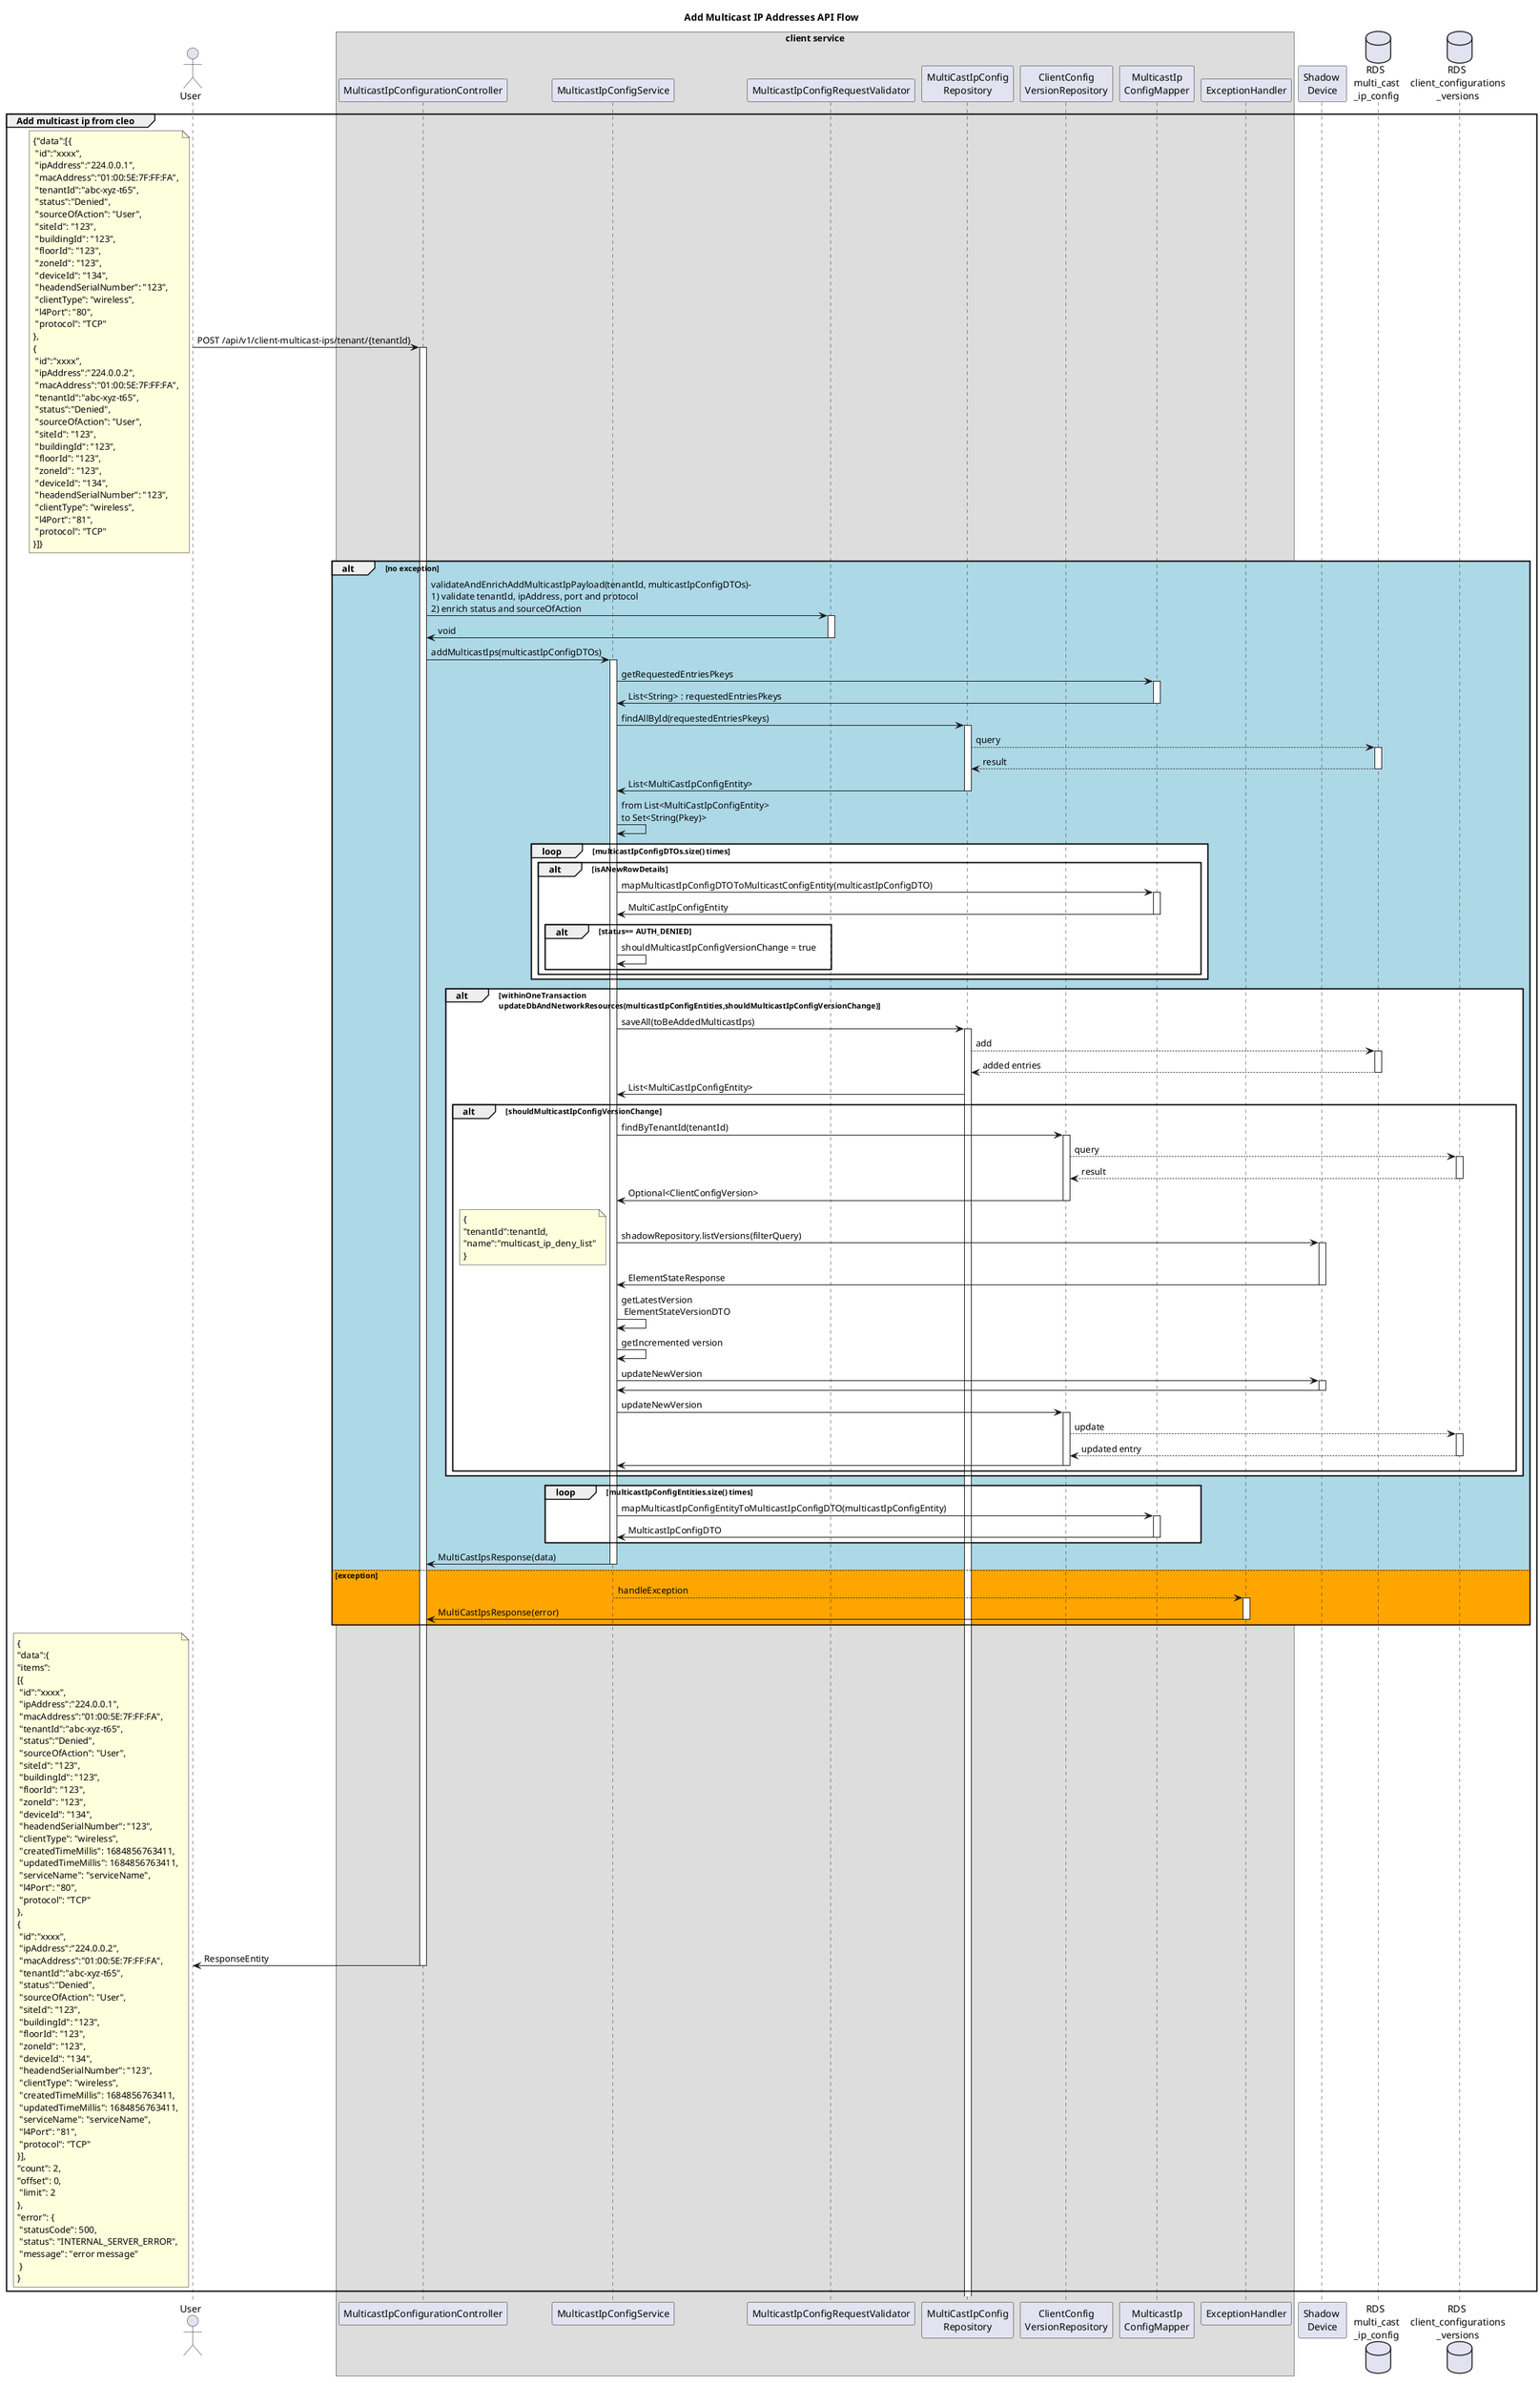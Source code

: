 @startuml

title Add Multicast IP Addresses API Flow

actor "User" as user
box "client service"
participant "MulticastIpConfigurationController" as mcc
participant "MulticastIpConfigService" as mcs
participant "MulticastIpConfigRequestValidator" as mcv
participant "MultiCastIpConfig\nRepository" as mcr
participant "ClientConfig\nVersionRepository" as cvr
participant "MulticastIp\nConfigMapper" as mcm
participant "ExceptionHandler" as eh
end box
participant "Shadow \nDevice" as sd
database "RDS \nmulti_cast\n_ip_config" as table
database "RDS \nclient_configurations\n_versions" as table2

group Add multicast ip from cleo
	user -> mcc ++: POST /api/v1/client-multicast-ips/tenant/{tenantId}
	note left: {"data":[{\n "id":"xxxx",\n "ipAddress":"224.0.0.1",\n "macAddress":"01:00:5E:7F:FF:FA",\n "tenantId":"abc-xyz-t65",\n "status":"Denied",\n "sourceOfAction": "User",\n "siteId": "123",\n "buildingId": "123",\n "floorId": "123",\n "zoneId": "123",\n "deviceId": "134",\n "headendSerialNumber": "123",\n "clientType": "wireless",\n "l4Port": "80",\n "protocol": "TCP"\n},\n{\n "id":"xxxx",\n "ipAddress":"224.0.0.2",\n "macAddress":"01:00:5E:7F:FF:FA",\n "tenantId":"abc-xyz-t65",\n "status":"Denied",\n "sourceOfAction": "User",\n "siteId": "123",\n "buildingId": "123",\n "floorId": "123",\n "zoneId": "123",\n "deviceId": "134",\n "headendSerialNumber": "123",\n "clientType": "wireless",\n "l4Port": "81",\n "protocol": "TCP"\n}]}
	alt #LightBlue no exception
	    mcc -> mcv ++: validateAndEnrichAddMulticastIpPayload(tenantId, multicastIpConfigDTOs)-\n1) validate tenantId, ipAddress, port and protocol\n2) enrich status and sourceOfAction
	    mcv -> mcc --: void
	    mcc -> mcs ++: addMulticastIps(multicastIpConfigDTOs)
	    mcs -> mcm ++: getRequestedEntriesPkeys
	    mcm -> mcs --: List<String> : requestedEntriesPkeys
	    mcs -> mcr ++ : findAllById(requestedEntriesPkeys)
	    mcr --> table ++: query
	    table --> mcr --: result
	    mcr -> mcs -- : List<MultiCastIpConfigEntity>
      mcs -> mcs : from List<MultiCastIpConfigEntity>\nto Set<String(Pkey)>
      loop #White multicastIpConfigDTOs.size() times
        alt isANewRowDetails
          mcs -> mcm ++: mapMulticastIpConfigDTOToMulticastConfigEntity(multicastIpConfigDTO)
          mcm -> mcs --: MultiCastIpConfigEntity
          alt status== AUTH_DENIED
            mcs-> mcs : shouldMulticastIpConfigVersionChange = true
          end
        end
      end
    alt #White withinOneTransaction\nupdateDbAndNetworkResources(multicastIpConfigEntities,shouldMulticastIpConfigVersionChange)
      mcs -> mcr ++:saveAll(toBeAddedMulticastIps)
      mcr --> table ++: add
      table --> mcr --: added entries
      mcr -> mcs : List<MultiCastIpConfigEntity>
      alt shouldMulticastIpConfigVersionChange
        mcs -> cvr ++: findByTenantId(tenantId)
        cvr --> table2 ++: query
        table2 --> cvr --: result
        cvr -> mcs --: Optional<ClientConfigVersion>
        mcs -> sd ++: shadowRepository.listVersions(filterQuery)
        note left: {\n"tenantId":tenantId,\n"name":"multicast_ip_deny_list"\n}
        sd -> mcs --: ElementStateResponse
        mcs -> mcs : getLatestVersion\n ElementStateVersionDTO
        mcs -> mcs : getIncremented version
        mcs -> sd ++: updateNewVersion
        sd -> mcs --:
        mcs -> cvr ++: updateNewVersion
        cvr --> table2 ++: update
        table2 --> cvr --: updated entry
        cvr -> mcs --:
      end
    end
    loop #White multicastIpConfigEntities.size() times
      mcs -> mcm ++: mapMulticastIpConfigEntityToMulticastIpConfigDTO(multicastIpConfigEntity)
      mcm -> mcs --: MulticastIpConfigDTO
    end
    mcs -> mcc --: MultiCastIpsResponse(data)
	else #Orange exception
    mcs --> eh ++: handleException
    eh -> mcc --: MultiCastIpsResponse(error)
  end
  mcc -> user --: ResponseEntity
	note left: {\n"data":{\n"items":\n[{\n "id":"xxxx", \n "ipAddress":"224.0.0.1",\n "macAddress":"01:00:5E:7F:FF:FA",\n "tenantId":"abc-xyz-t65",\n "status":"Denied",\n "sourceOfAction": "User",\n "siteId": "123",\n "buildingId": "123",\n "floorId": "123",\n "zoneId": "123",\n "deviceId": "134",\n "headendSerialNumber": "123",\n "clientType": "wireless",\n "createdTimeMillis": 1684856763411,\n "updatedTimeMillis": 1684856763411,\n "serviceName": "serviceName",\n "l4Port": "80",\n "protocol": "TCP"\n},\n{\n "id":"xxxx", \n "ipAddress":"224.0.0.2",\n "macAddress":"01:00:5E:7F:FF:FA",\n "tenantId":"abc-xyz-t65",\n "status":"Denied",\n "sourceOfAction": "User",\n "siteId": "123",\n "buildingId": "123",\n "floorId": "123",\n "zoneId": "123",\n "deviceId": "134",\n "headendSerialNumber": "123",\n "clientType": "wireless",\n "createdTimeMillis": 1684856763411,\n "updatedTimeMillis": 1684856763411,\n "serviceName": "serviceName",\n "l4Port": "81",\n "protocol": "TCP"\n}],\n"count": 2,\n"offset": 0,\n "limit": 2\n},\n"error": {\n "statusCode": 500,\n "status": "INTERNAL_SERVER_ERROR",\n "message": "error message"\n }\n}
end

@enduml